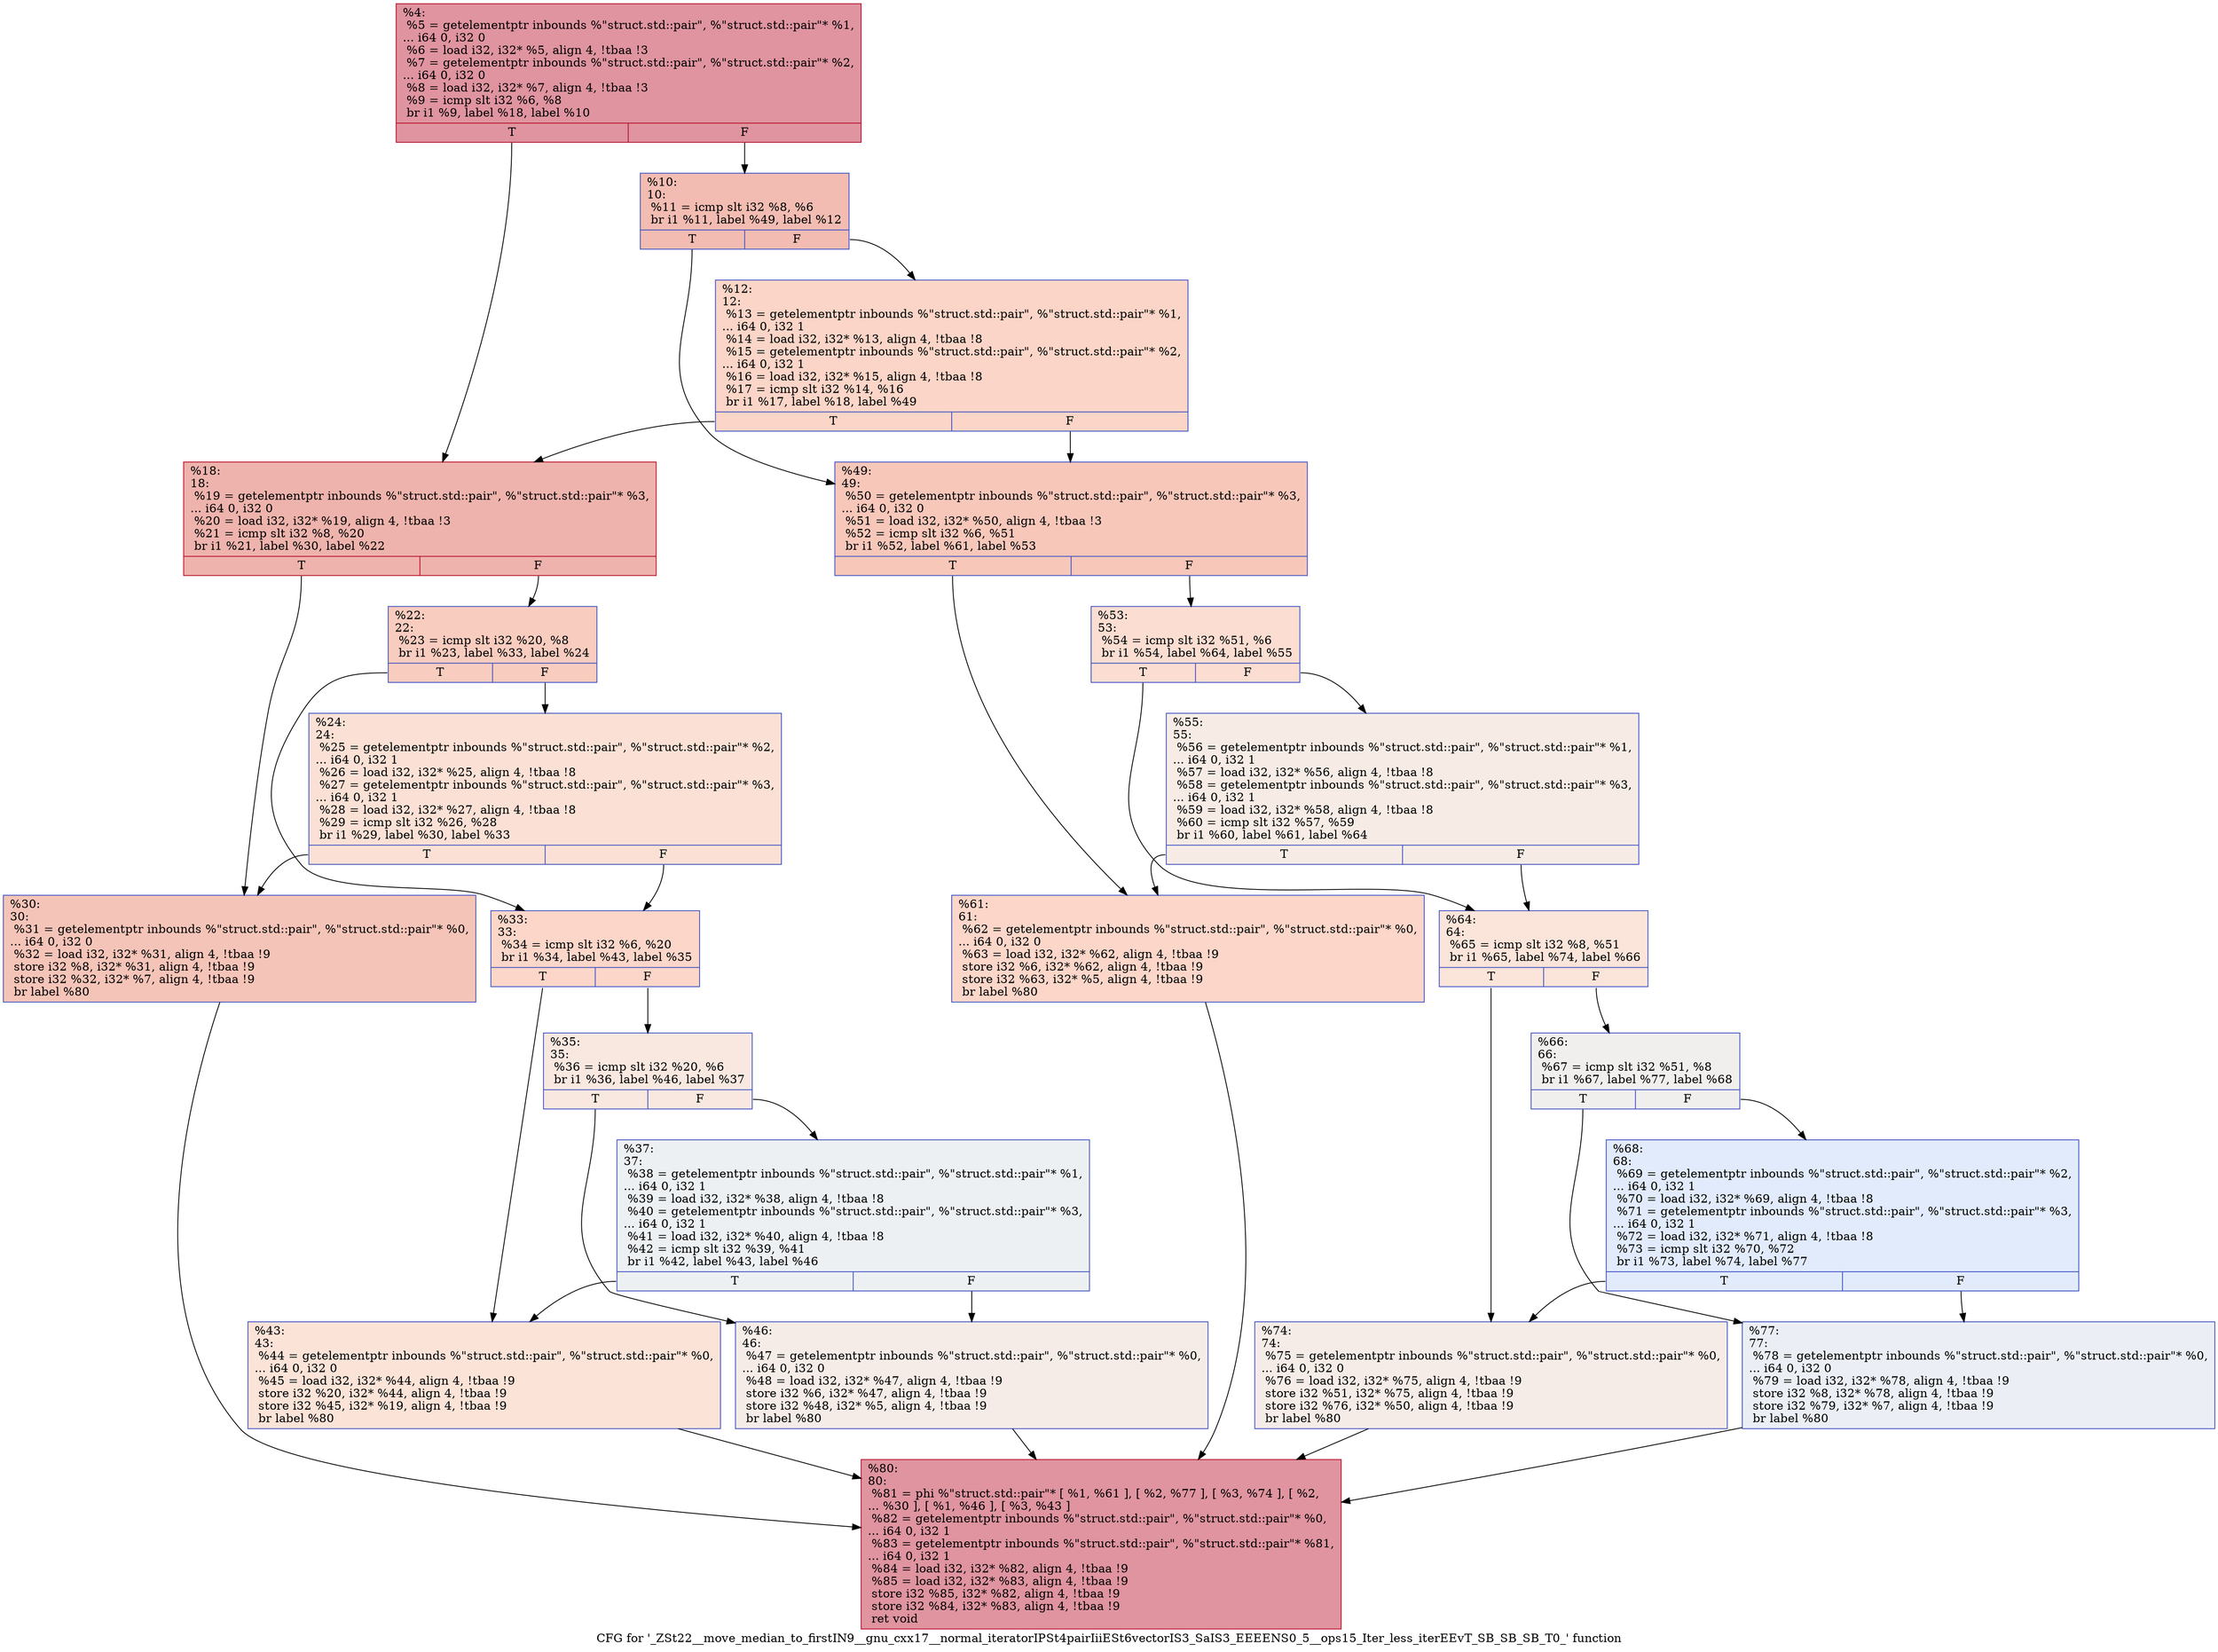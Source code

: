 digraph "CFG for '_ZSt22__move_median_to_firstIN9__gnu_cxx17__normal_iteratorIPSt4pairIiiESt6vectorIS3_SaIS3_EEEENS0_5__ops15_Iter_less_iterEEvT_SB_SB_SB_T0_' function" {
	label="CFG for '_ZSt22__move_median_to_firstIN9__gnu_cxx17__normal_iteratorIPSt4pairIiiESt6vectorIS3_SaIS3_EEEENS0_5__ops15_Iter_less_iterEEvT_SB_SB_SB_T0_' function";

	Node0x55a3c4444f50 [shape=record,color="#b70d28ff", style=filled, fillcolor="#b70d2870",label="{%4:\l  %5 = getelementptr inbounds %\"struct.std::pair\", %\"struct.std::pair\"* %1,\l... i64 0, i32 0\l  %6 = load i32, i32* %5, align 4, !tbaa !3\l  %7 = getelementptr inbounds %\"struct.std::pair\", %\"struct.std::pair\"* %2,\l... i64 0, i32 0\l  %8 = load i32, i32* %7, align 4, !tbaa !3\l  %9 = icmp slt i32 %6, %8\l  br i1 %9, label %18, label %10\l|{<s0>T|<s1>F}}"];
	Node0x55a3c4444f50:s0 -> Node0x55a3c4444fa0;
	Node0x55a3c4444f50:s1 -> Node0x55a3c44452e0;
	Node0x55a3c44452e0 [shape=record,color="#3d50c3ff", style=filled, fillcolor="#e1675170",label="{%10:\l10:                                               \l  %11 = icmp slt i32 %8, %6\l  br i1 %11, label %49, label %12\l|{<s0>T|<s1>F}}"];
	Node0x55a3c44452e0:s0 -> Node0x55a3c4445330;
	Node0x55a3c44452e0:s1 -> Node0x55a3c444b680;
	Node0x55a3c444b680 [shape=record,color="#3d50c3ff", style=filled, fillcolor="#f5a08170",label="{%12:\l12:                                               \l  %13 = getelementptr inbounds %\"struct.std::pair\", %\"struct.std::pair\"* %1,\l... i64 0, i32 1\l  %14 = load i32, i32* %13, align 4, !tbaa !8\l  %15 = getelementptr inbounds %\"struct.std::pair\", %\"struct.std::pair\"* %2,\l... i64 0, i32 1\l  %16 = load i32, i32* %15, align 4, !tbaa !8\l  %17 = icmp slt i32 %14, %16\l  br i1 %17, label %18, label %49\l|{<s0>T|<s1>F}}"];
	Node0x55a3c444b680:s0 -> Node0x55a3c4444fa0;
	Node0x55a3c444b680:s1 -> Node0x55a3c4445330;
	Node0x55a3c4444fa0 [shape=record,color="#b70d28ff", style=filled, fillcolor="#d6524470",label="{%18:\l18:                                               \l  %19 = getelementptr inbounds %\"struct.std::pair\", %\"struct.std::pair\"* %3,\l... i64 0, i32 0\l  %20 = load i32, i32* %19, align 4, !tbaa !3\l  %21 = icmp slt i32 %8, %20\l  br i1 %21, label %30, label %22\l|{<s0>T|<s1>F}}"];
	Node0x55a3c4444fa0:s0 -> Node0x55a3c444bc50;
	Node0x55a3c4444fa0:s1 -> Node0x55a3c444bca0;
	Node0x55a3c444bca0 [shape=record,color="#3d50c3ff", style=filled, fillcolor="#f08b6e70",label="{%22:\l22:                                               \l  %23 = icmp slt i32 %20, %8\l  br i1 %23, label %33, label %24\l|{<s0>T|<s1>F}}"];
	Node0x55a3c444bca0:s0 -> Node0x55a3c444be30;
	Node0x55a3c444bca0:s1 -> Node0x55a3c444be80;
	Node0x55a3c444be80 [shape=record,color="#3d50c3ff", style=filled, fillcolor="#f7bca170",label="{%24:\l24:                                               \l  %25 = getelementptr inbounds %\"struct.std::pair\", %\"struct.std::pair\"* %2,\l... i64 0, i32 1\l  %26 = load i32, i32* %25, align 4, !tbaa !8\l  %27 = getelementptr inbounds %\"struct.std::pair\", %\"struct.std::pair\"* %3,\l... i64 0, i32 1\l  %28 = load i32, i32* %27, align 4, !tbaa !8\l  %29 = icmp slt i32 %26, %28\l  br i1 %29, label %30, label %33\l|{<s0>T|<s1>F}}"];
	Node0x55a3c444be80:s0 -> Node0x55a3c444bc50;
	Node0x55a3c444be80:s1 -> Node0x55a3c444be30;
	Node0x55a3c444bc50 [shape=record,color="#3d50c3ff", style=filled, fillcolor="#e97a5f70",label="{%30:\l30:                                               \l  %31 = getelementptr inbounds %\"struct.std::pair\", %\"struct.std::pair\"* %0,\l... i64 0, i32 0\l  %32 = load i32, i32* %31, align 4, !tbaa !9\l  store i32 %8, i32* %31, align 4, !tbaa !9\l  store i32 %32, i32* %7, align 4, !tbaa !9\l  br label %80\l}"];
	Node0x55a3c444bc50 -> Node0x55a3c444c570;
	Node0x55a3c444be30 [shape=record,color="#3d50c3ff", style=filled, fillcolor="#f6a38570",label="{%33:\l33:                                               \l  %34 = icmp slt i32 %6, %20\l  br i1 %34, label %43, label %35\l|{<s0>T|<s1>F}}"];
	Node0x55a3c444be30:s0 -> Node0x55a3c444c6c0;
	Node0x55a3c444be30:s1 -> Node0x55a3c444c710;
	Node0x55a3c444c710 [shape=record,color="#3d50c3ff", style=filled, fillcolor="#f1ccb870",label="{%35:\l35:                                               \l  %36 = icmp slt i32 %20, %6\l  br i1 %36, label %46, label %37\l|{<s0>T|<s1>F}}"];
	Node0x55a3c444c710:s0 -> Node0x55a3c444c8a0;
	Node0x55a3c444c710:s1 -> Node0x55a3c444c8f0;
	Node0x55a3c444c8f0 [shape=record,color="#3d50c3ff", style=filled, fillcolor="#d6dce470",label="{%37:\l37:                                               \l  %38 = getelementptr inbounds %\"struct.std::pair\", %\"struct.std::pair\"* %1,\l... i64 0, i32 1\l  %39 = load i32, i32* %38, align 4, !tbaa !8\l  %40 = getelementptr inbounds %\"struct.std::pair\", %\"struct.std::pair\"* %3,\l... i64 0, i32 1\l  %41 = load i32, i32* %40, align 4, !tbaa !8\l  %42 = icmp slt i32 %39, %41\l  br i1 %42, label %43, label %46\l|{<s0>T|<s1>F}}"];
	Node0x55a3c444c8f0:s0 -> Node0x55a3c444c6c0;
	Node0x55a3c444c8f0:s1 -> Node0x55a3c444c8a0;
	Node0x55a3c444c6c0 [shape=record,color="#3d50c3ff", style=filled, fillcolor="#f6bfa670",label="{%43:\l43:                                               \l  %44 = getelementptr inbounds %\"struct.std::pair\", %\"struct.std::pair\"* %0,\l... i64 0, i32 0\l  %45 = load i32, i32* %44, align 4, !tbaa !9\l  store i32 %20, i32* %44, align 4, !tbaa !9\l  store i32 %45, i32* %19, align 4, !tbaa !9\l  br label %80\l}"];
	Node0x55a3c444c6c0 -> Node0x55a3c444c570;
	Node0x55a3c444c8a0 [shape=record,color="#3d50c3ff", style=filled, fillcolor="#ead5c970",label="{%46:\l46:                                               \l  %47 = getelementptr inbounds %\"struct.std::pair\", %\"struct.std::pair\"* %0,\l... i64 0, i32 0\l  %48 = load i32, i32* %47, align 4, !tbaa !9\l  store i32 %6, i32* %47, align 4, !tbaa !9\l  store i32 %48, i32* %5, align 4, !tbaa !9\l  br label %80\l}"];
	Node0x55a3c444c8a0 -> Node0x55a3c444c570;
	Node0x55a3c4445330 [shape=record,color="#3d50c3ff", style=filled, fillcolor="#ec7f6370",label="{%49:\l49:                                               \l  %50 = getelementptr inbounds %\"struct.std::pair\", %\"struct.std::pair\"* %3,\l... i64 0, i32 0\l  %51 = load i32, i32* %50, align 4, !tbaa !3\l  %52 = icmp slt i32 %6, %51\l  br i1 %52, label %61, label %53\l|{<s0>T|<s1>F}}"];
	Node0x55a3c4445330:s0 -> Node0x55a3c4432ac0;
	Node0x55a3c4445330:s1 -> Node0x55a3c444db20;
	Node0x55a3c444db20 [shape=record,color="#3d50c3ff", style=filled, fillcolor="#f7b39670",label="{%53:\l53:                                               \l  %54 = icmp slt i32 %51, %6\l  br i1 %54, label %64, label %55\l|{<s0>T|<s1>F}}"];
	Node0x55a3c444db20:s0 -> Node0x55a3c444dcb0;
	Node0x55a3c444db20:s1 -> Node0x55a3c444dd00;
	Node0x55a3c444dd00 [shape=record,color="#3d50c3ff", style=filled, fillcolor="#ecd3c570",label="{%55:\l55:                                               \l  %56 = getelementptr inbounds %\"struct.std::pair\", %\"struct.std::pair\"* %1,\l... i64 0, i32 1\l  %57 = load i32, i32* %56, align 4, !tbaa !8\l  %58 = getelementptr inbounds %\"struct.std::pair\", %\"struct.std::pair\"* %3,\l... i64 0, i32 1\l  %59 = load i32, i32* %58, align 4, !tbaa !8\l  %60 = icmp slt i32 %57, %59\l  br i1 %60, label %61, label %64\l|{<s0>T|<s1>F}}"];
	Node0x55a3c444dd00:s0 -> Node0x55a3c4432ac0;
	Node0x55a3c444dd00:s1 -> Node0x55a3c444dcb0;
	Node0x55a3c4432ac0 [shape=record,color="#3d50c3ff", style=filled, fillcolor="#f6a38570",label="{%61:\l61:                                               \l  %62 = getelementptr inbounds %\"struct.std::pair\", %\"struct.std::pair\"* %0,\l... i64 0, i32 0\l  %63 = load i32, i32* %62, align 4, !tbaa !9\l  store i32 %6, i32* %62, align 4, !tbaa !9\l  store i32 %63, i32* %5, align 4, !tbaa !9\l  br label %80\l}"];
	Node0x55a3c4432ac0 -> Node0x55a3c444c570;
	Node0x55a3c444dcb0 [shape=record,color="#3d50c3ff", style=filled, fillcolor="#f5c1a970",label="{%64:\l64:                                               \l  %65 = icmp slt i32 %8, %51\l  br i1 %65, label %74, label %66\l|{<s0>T|<s1>F}}"];
	Node0x55a3c444dcb0:s0 -> Node0x55a3c444e4f0;
	Node0x55a3c444dcb0:s1 -> Node0x55a3c444e540;
	Node0x55a3c444e540 [shape=record,color="#3d50c3ff", style=filled, fillcolor="#e0dbd870",label="{%66:\l66:                                               \l  %67 = icmp slt i32 %51, %8\l  br i1 %67, label %77, label %68\l|{<s0>T|<s1>F}}"];
	Node0x55a3c444e540:s0 -> Node0x55a3c444e6d0;
	Node0x55a3c444e540:s1 -> Node0x55a3c444e720;
	Node0x55a3c444e720 [shape=record,color="#3d50c3ff", style=filled, fillcolor="#bbd1f870",label="{%68:\l68:                                               \l  %69 = getelementptr inbounds %\"struct.std::pair\", %\"struct.std::pair\"* %2,\l... i64 0, i32 1\l  %70 = load i32, i32* %69, align 4, !tbaa !8\l  %71 = getelementptr inbounds %\"struct.std::pair\", %\"struct.std::pair\"* %3,\l... i64 0, i32 1\l  %72 = load i32, i32* %71, align 4, !tbaa !8\l  %73 = icmp slt i32 %70, %72\l  br i1 %73, label %74, label %77\l|{<s0>T|<s1>F}}"];
	Node0x55a3c444e720:s0 -> Node0x55a3c444e4f0;
	Node0x55a3c444e720:s1 -> Node0x55a3c444e6d0;
	Node0x55a3c444e4f0 [shape=record,color="#3d50c3ff", style=filled, fillcolor="#ead5c970",label="{%74:\l74:                                               \l  %75 = getelementptr inbounds %\"struct.std::pair\", %\"struct.std::pair\"* %0,\l... i64 0, i32 0\l  %76 = load i32, i32* %75, align 4, !tbaa !9\l  store i32 %51, i32* %75, align 4, !tbaa !9\l  store i32 %76, i32* %50, align 4, !tbaa !9\l  br label %80\l}"];
	Node0x55a3c444e4f0 -> Node0x55a3c444c570;
	Node0x55a3c444e6d0 [shape=record,color="#3d50c3ff", style=filled, fillcolor="#d1dae970",label="{%77:\l77:                                               \l  %78 = getelementptr inbounds %\"struct.std::pair\", %\"struct.std::pair\"* %0,\l... i64 0, i32 0\l  %79 = load i32, i32* %78, align 4, !tbaa !9\l  store i32 %8, i32* %78, align 4, !tbaa !9\l  store i32 %79, i32* %7, align 4, !tbaa !9\l  br label %80\l}"];
	Node0x55a3c444e6d0 -> Node0x55a3c444c570;
	Node0x55a3c444c570 [shape=record,color="#b70d28ff", style=filled, fillcolor="#b70d2870",label="{%80:\l80:                                               \l  %81 = phi %\"struct.std::pair\"* [ %1, %61 ], [ %2, %77 ], [ %3, %74 ], [ %2,\l... %30 ], [ %1, %46 ], [ %3, %43 ]\l  %82 = getelementptr inbounds %\"struct.std::pair\", %\"struct.std::pair\"* %0,\l... i64 0, i32 1\l  %83 = getelementptr inbounds %\"struct.std::pair\", %\"struct.std::pair\"* %81,\l... i64 0, i32 1\l  %84 = load i32, i32* %82, align 4, !tbaa !9\l  %85 = load i32, i32* %83, align 4, !tbaa !9\l  store i32 %85, i32* %82, align 4, !tbaa !9\l  store i32 %84, i32* %83, align 4, !tbaa !9\l  ret void\l}"];
}
